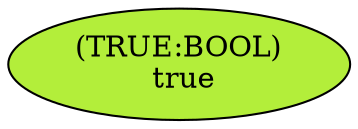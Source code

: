 digraph g {
rankdir=RL;
    Noderoot [label="(TRUE:BOOL)\n true", shape="ellipse", fillcolor="olivedrab2", style="filled"]
}

